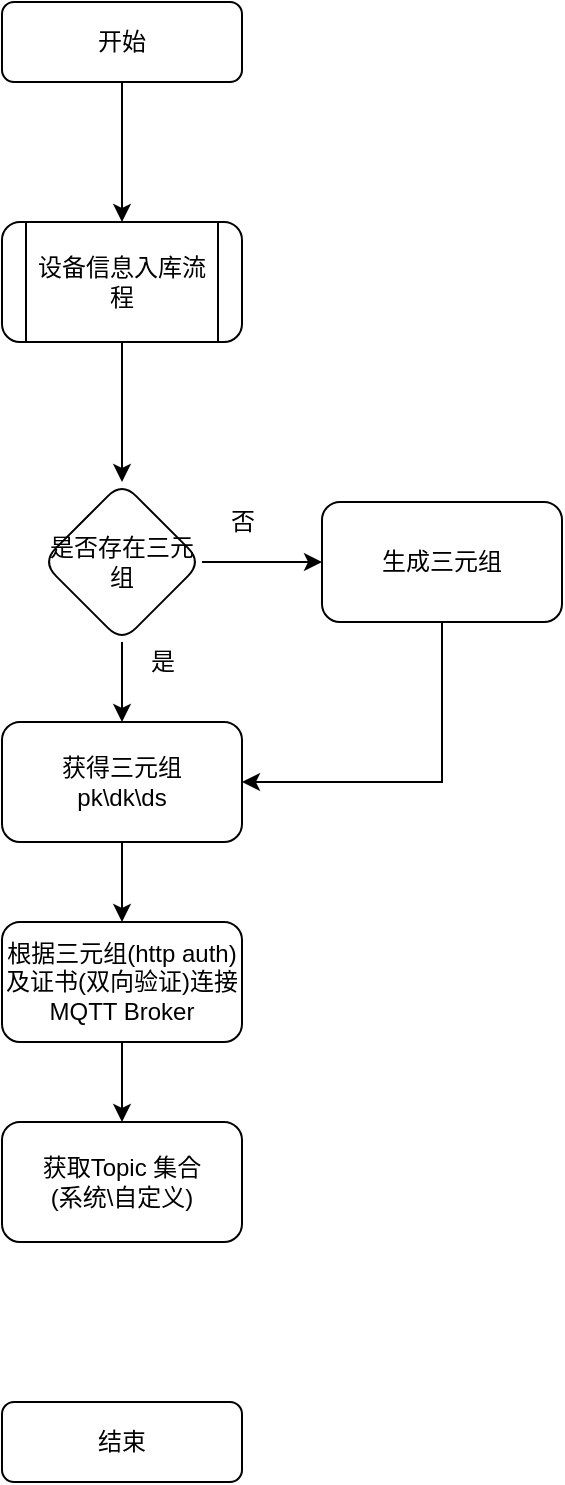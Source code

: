 <mxfile version="14.2.9" type="github">
  <diagram id="C5RBs43oDa-KdzZeNtuy" name="Page-1">
    <mxGraphModel dx="860" dy="474" grid="1" gridSize="10" guides="1" tooltips="1" connect="1" arrows="1" fold="1" page="1" pageScale="1" pageWidth="827" pageHeight="1169" math="0" shadow="0">
      <root>
        <mxCell id="WIyWlLk6GJQsqaUBKTNV-0" />
        <mxCell id="WIyWlLk6GJQsqaUBKTNV-1" parent="WIyWlLk6GJQsqaUBKTNV-0" />
        <mxCell id="Fjoff4jlCAaeLGBaDcvt-0" value="" style="edgeStyle=orthogonalEdgeStyle;rounded=0;orthogonalLoop=1;jettySize=auto;html=1;" edge="1" parent="WIyWlLk6GJQsqaUBKTNV-1" source="Fjoff4jlCAaeLGBaDcvt-1" target="Fjoff4jlCAaeLGBaDcvt-4">
          <mxGeometry relative="1" as="geometry" />
        </mxCell>
        <mxCell id="Fjoff4jlCAaeLGBaDcvt-1" value="开始" style="rounded=1;whiteSpace=wrap;html=1;fontSize=12;glass=0;strokeWidth=1;shadow=0;" vertex="1" parent="WIyWlLk6GJQsqaUBKTNV-1">
          <mxGeometry x="160" y="80" width="120" height="40" as="geometry" />
        </mxCell>
        <mxCell id="Fjoff4jlCAaeLGBaDcvt-3" value="结束" style="rounded=1;whiteSpace=wrap;html=1;fontSize=12;glass=0;strokeWidth=1;shadow=0;" vertex="1" parent="WIyWlLk6GJQsqaUBKTNV-1">
          <mxGeometry x="160" y="780" width="120" height="40" as="geometry" />
        </mxCell>
        <mxCell id="Fjoff4jlCAaeLGBaDcvt-8" value="" style="edgeStyle=orthogonalEdgeStyle;rounded=0;orthogonalLoop=1;jettySize=auto;html=1;" edge="1" parent="WIyWlLk6GJQsqaUBKTNV-1" source="Fjoff4jlCAaeLGBaDcvt-4" target="Fjoff4jlCAaeLGBaDcvt-7">
          <mxGeometry relative="1" as="geometry" />
        </mxCell>
        <mxCell id="Fjoff4jlCAaeLGBaDcvt-4" value="设备信息入库流程" style="shape=process;whiteSpace=wrap;html=1;backgroundOutline=1;rounded=1;shadow=0;strokeWidth=1;glass=0;" vertex="1" parent="WIyWlLk6GJQsqaUBKTNV-1">
          <mxGeometry x="160" y="190" width="120" height="60" as="geometry" />
        </mxCell>
        <mxCell id="Fjoff4jlCAaeLGBaDcvt-16" value="" style="edgeStyle=orthogonalEdgeStyle;rounded=0;orthogonalLoop=1;jettySize=auto;html=1;" edge="1" parent="WIyWlLk6GJQsqaUBKTNV-1" source="Fjoff4jlCAaeLGBaDcvt-5" target="Fjoff4jlCAaeLGBaDcvt-15">
          <mxGeometry relative="1" as="geometry" />
        </mxCell>
        <mxCell id="Fjoff4jlCAaeLGBaDcvt-5" value="获得三元组&lt;br&gt;pk\dk\ds" style="whiteSpace=wrap;html=1;rounded=1;shadow=0;strokeWidth=1;glass=0;" vertex="1" parent="WIyWlLk6GJQsqaUBKTNV-1">
          <mxGeometry x="160" y="440" width="120" height="60" as="geometry" />
        </mxCell>
        <mxCell id="Fjoff4jlCAaeLGBaDcvt-9" value="" style="edgeStyle=orthogonalEdgeStyle;rounded=0;orthogonalLoop=1;jettySize=auto;html=1;" edge="1" parent="WIyWlLk6GJQsqaUBKTNV-1" source="Fjoff4jlCAaeLGBaDcvt-7" target="Fjoff4jlCAaeLGBaDcvt-5">
          <mxGeometry relative="1" as="geometry" />
        </mxCell>
        <mxCell id="Fjoff4jlCAaeLGBaDcvt-12" value="" style="edgeStyle=orthogonalEdgeStyle;rounded=0;orthogonalLoop=1;jettySize=auto;html=1;" edge="1" parent="WIyWlLk6GJQsqaUBKTNV-1" source="Fjoff4jlCAaeLGBaDcvt-7" target="Fjoff4jlCAaeLGBaDcvt-11">
          <mxGeometry relative="1" as="geometry" />
        </mxCell>
        <mxCell id="Fjoff4jlCAaeLGBaDcvt-7" value="是否存在三元组" style="rhombus;whiteSpace=wrap;html=1;rounded=1;shadow=0;strokeWidth=1;glass=0;" vertex="1" parent="WIyWlLk6GJQsqaUBKTNV-1">
          <mxGeometry x="180" y="320" width="80" height="80" as="geometry" />
        </mxCell>
        <mxCell id="Fjoff4jlCAaeLGBaDcvt-10" value="是" style="text;html=1;align=center;verticalAlign=middle;resizable=0;points=[];autosize=1;" vertex="1" parent="WIyWlLk6GJQsqaUBKTNV-1">
          <mxGeometry x="225" y="400" width="30" height="20" as="geometry" />
        </mxCell>
        <mxCell id="Fjoff4jlCAaeLGBaDcvt-14" style="edgeStyle=orthogonalEdgeStyle;rounded=0;orthogonalLoop=1;jettySize=auto;html=1;entryX=1;entryY=0.5;entryDx=0;entryDy=0;" edge="1" parent="WIyWlLk6GJQsqaUBKTNV-1" source="Fjoff4jlCAaeLGBaDcvt-11" target="Fjoff4jlCAaeLGBaDcvt-5">
          <mxGeometry relative="1" as="geometry">
            <Array as="points">
              <mxPoint x="380" y="470" />
            </Array>
          </mxGeometry>
        </mxCell>
        <mxCell id="Fjoff4jlCAaeLGBaDcvt-11" value="生成三元组" style="whiteSpace=wrap;html=1;rounded=1;shadow=0;strokeWidth=1;glass=0;" vertex="1" parent="WIyWlLk6GJQsqaUBKTNV-1">
          <mxGeometry x="320" y="330" width="120" height="60" as="geometry" />
        </mxCell>
        <mxCell id="Fjoff4jlCAaeLGBaDcvt-13" value="否" style="text;html=1;align=center;verticalAlign=middle;resizable=0;points=[];autosize=1;" vertex="1" parent="WIyWlLk6GJQsqaUBKTNV-1">
          <mxGeometry x="265" y="330" width="30" height="20" as="geometry" />
        </mxCell>
        <mxCell id="Fjoff4jlCAaeLGBaDcvt-19" value="" style="edgeStyle=orthogonalEdgeStyle;rounded=0;orthogonalLoop=1;jettySize=auto;html=1;" edge="1" parent="WIyWlLk6GJQsqaUBKTNV-1" source="Fjoff4jlCAaeLGBaDcvt-15" target="Fjoff4jlCAaeLGBaDcvt-18">
          <mxGeometry relative="1" as="geometry" />
        </mxCell>
        <mxCell id="Fjoff4jlCAaeLGBaDcvt-15" value="根据三元组(http auth)及证书(双向验证)连接MQTT Broker" style="whiteSpace=wrap;html=1;rounded=1;shadow=0;strokeWidth=1;glass=0;" vertex="1" parent="WIyWlLk6GJQsqaUBKTNV-1">
          <mxGeometry x="160" y="540" width="120" height="60" as="geometry" />
        </mxCell>
        <mxCell id="Fjoff4jlCAaeLGBaDcvt-18" value="&lt;span&gt;获取Topic 集合&lt;/span&gt;&lt;br&gt;&lt;span&gt;(系统\自定义)&lt;/span&gt;" style="whiteSpace=wrap;html=1;rounded=1;shadow=0;strokeWidth=1;glass=0;" vertex="1" parent="WIyWlLk6GJQsqaUBKTNV-1">
          <mxGeometry x="160" y="640" width="120" height="60" as="geometry" />
        </mxCell>
      </root>
    </mxGraphModel>
  </diagram>
</mxfile>
